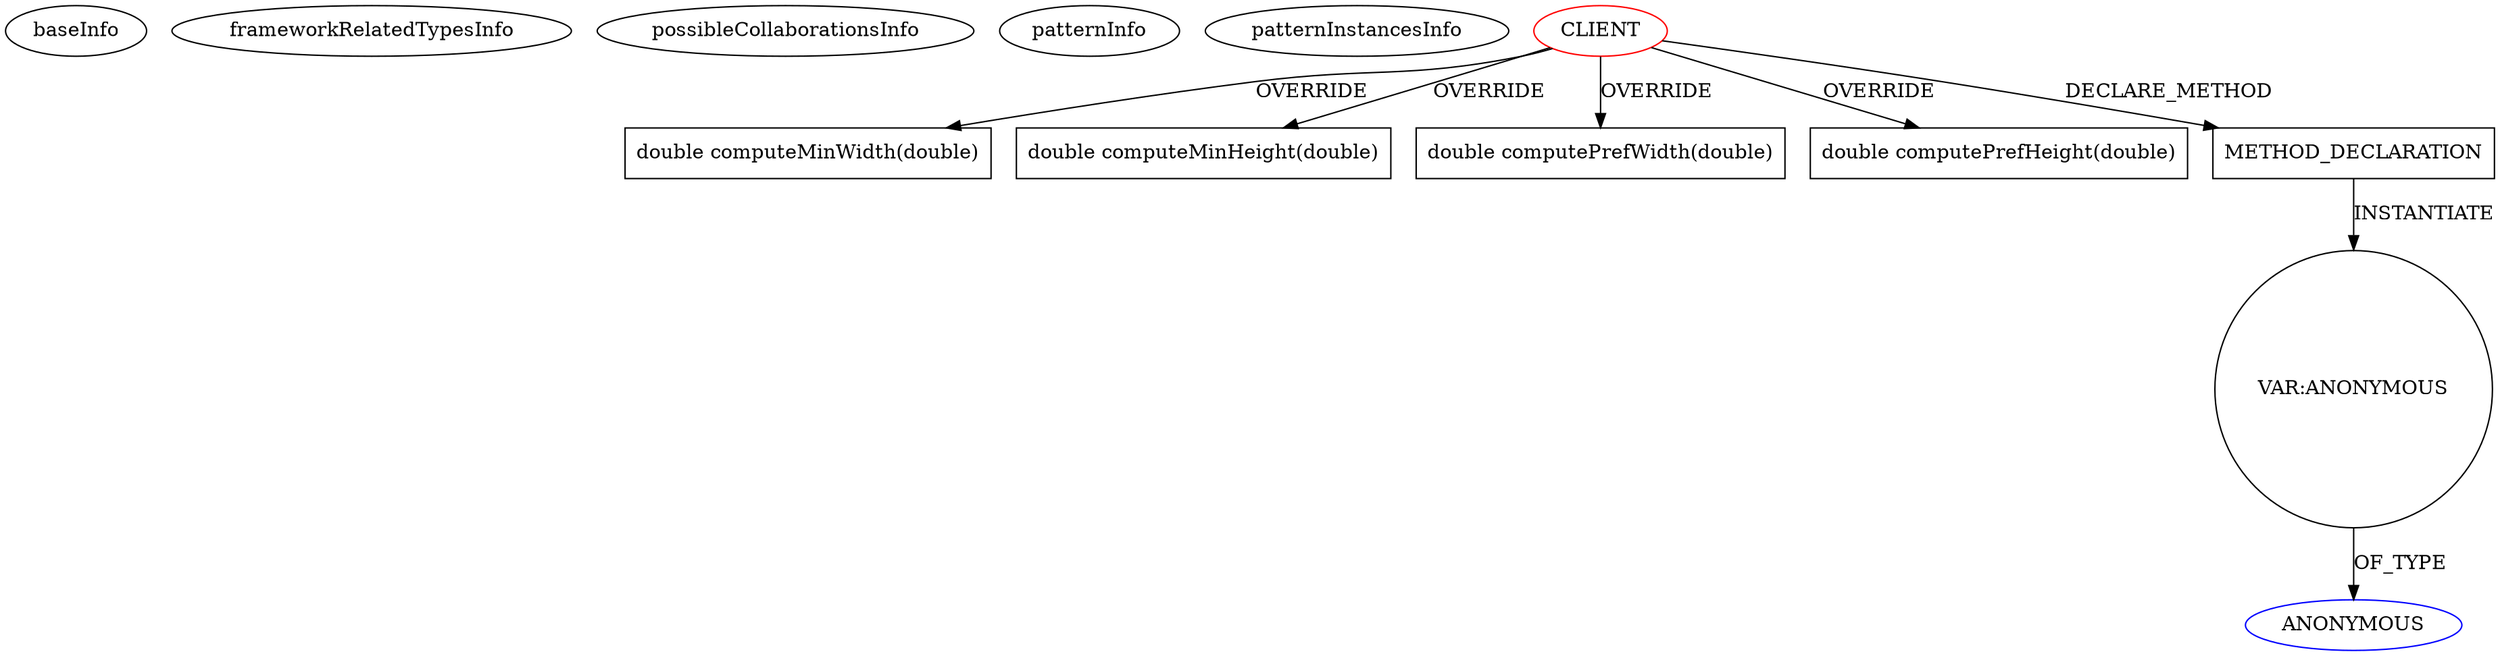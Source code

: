 digraph {
baseInfo[graphId=4192,category="pattern",isAnonymous=false,possibleRelation=false]
frameworkRelatedTypesInfo[]
possibleCollaborationsInfo[]
patternInfo[frequency=2.0,patternRootClient=0]
patternInstancesInfo[0="guigarage-mastering-javafx-controls~/guigarage-mastering-javafx-controls/mastering-javafx-controls-master/src/main/java/com/guigarage/chapter4/AreaRegion.java~AreaRegion~2850",1="Williamgood-CST517-VR~/Williamgood-CST517-VR/CST517-VR-master/src/MediaControl.java~MediaControl~1605"]
9[label="double computeMinWidth(double)",vertexType="OVERRIDING_METHOD_DECLARATION",isFrameworkType=false,shape=box]
0[label="CLIENT",vertexType="ROOT_CLIENT_CLASS_DECLARATION",isFrameworkType=false,color=red]
8[label="double computeMinHeight(double)",vertexType="OVERRIDING_METHOD_DECLARATION",isFrameworkType=false,shape=box]
11[label="double computePrefWidth(double)",vertexType="OVERRIDING_METHOD_DECLARATION",isFrameworkType=false,shape=box]
10[label="double computePrefHeight(double)",vertexType="OVERRIDING_METHOD_DECLARATION",isFrameworkType=false,shape=box]
33[label="METHOD_DECLARATION",vertexType="CLIENT_METHOD_DECLARATION",isFrameworkType=false,shape=box]
36[label="VAR:ANONYMOUS",vertexType="VARIABLE_EXPRESION",isFrameworkType=false,shape=circle]
37[label="ANONYMOUS",vertexType="REFERENCE_ANONYMOUS_DECLARATION",isFrameworkType=false,color=blue]
36->37[label="OF_TYPE"]
0->8[label="OVERRIDE"]
33->36[label="INSTANTIATE"]
0->9[label="OVERRIDE"]
0->33[label="DECLARE_METHOD"]
0->10[label="OVERRIDE"]
0->11[label="OVERRIDE"]
}
